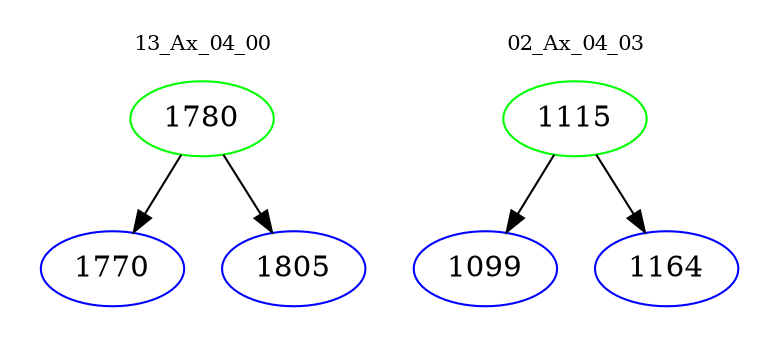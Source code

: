 digraph{
subgraph cluster_0 {
color = white
label = "13_Ax_04_00";
fontsize=10;
T0_1780 [label="1780", color="green"]
T0_1780 -> T0_1770 [color="black"]
T0_1770 [label="1770", color="blue"]
T0_1780 -> T0_1805 [color="black"]
T0_1805 [label="1805", color="blue"]
}
subgraph cluster_1 {
color = white
label = "02_Ax_04_03";
fontsize=10;
T1_1115 [label="1115", color="green"]
T1_1115 -> T1_1099 [color="black"]
T1_1099 [label="1099", color="blue"]
T1_1115 -> T1_1164 [color="black"]
T1_1164 [label="1164", color="blue"]
}
}
